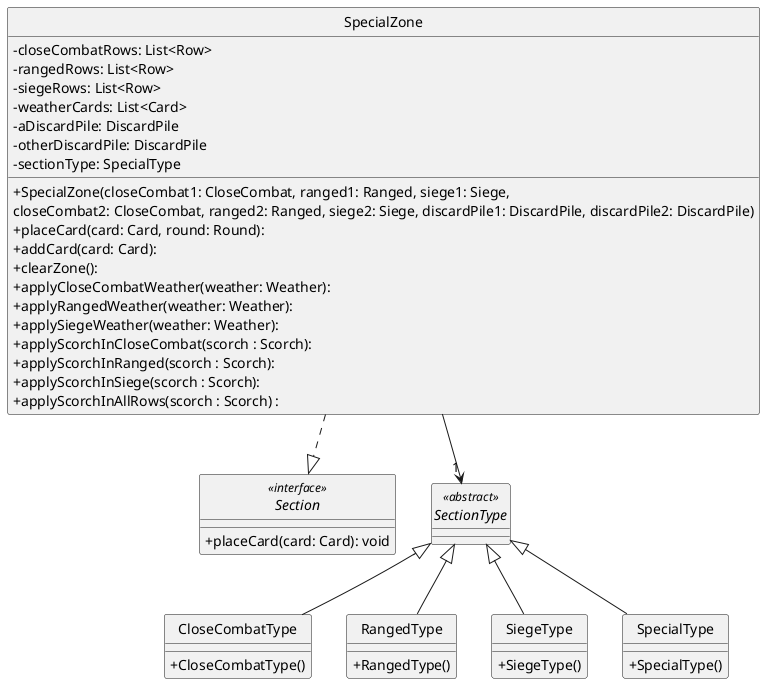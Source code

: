 @startuml

skinparam monochrome true
hide circle
skinparam classAttributeIconSize 0


class SpecialZone {
  -closeCombatRows: List<Row>
  -rangedRows: List<Row>
  -siegeRows: List<Row>
  -weatherCards: List<Card>
  -aDiscardPile: DiscardPile
  -otherDiscardPile: DiscardPile
  -sectionType: SpecialType
  +SpecialZone(closeCombat1: CloseCombat, ranged1: Ranged, siege1: Siege, 
  closeCombat2: CloseCombat, ranged2: Ranged, siege2: Siege, discardPile1: DiscardPile, discardPile2: DiscardPile) 
  +placeCard(card: Card, round: Round): 
  +addCard(card: Card): 
  +clearZone(): 
  +applyCloseCombatWeather(weather: Weather): 
  +applyRangedWeather(weather: Weather): 
  +applySiegeWeather(weather: Weather): 
  +applyScorchInCloseCombat(scorch : Scorch): 
  +applyScorchInRanged(scorch : Scorch): 
  +applyScorchInSiege(scorch : Scorch): 
  +applyScorchInAllRows(scorch : Scorch) : 
}

interface Section <<interface>> {
  +placeCard(card: Card): void
}


abstract class SectionType <<abstract>>
class CloseCombatType{
  +CloseCombatType()
}
class RangedType{
  +RangedType()
}
class SiegeType{
  +SiegeType()
}
class SpecialType{
  +SpecialType()
}

SectionType <|-- SpecialType
SectionType <|-- CloseCombatType
SectionType <|-- RangedType
SectionType <|-- SiegeType



SpecialZone ..|> Section
SpecialZone --> "1" SectionType



@enduml